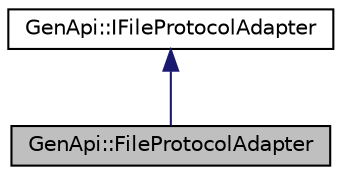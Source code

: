 digraph "GenApi::FileProtocolAdapter"
{
  edge [fontname="Helvetica",fontsize="10",labelfontname="Helvetica",labelfontsize="10"];
  node [fontname="Helvetica",fontsize="10",shape=record];
  Node1 [label="GenApi::FileProtocolAdapter",height=0.2,width=0.4,color="black", fillcolor="grey75", style="filled", fontcolor="black"];
  Node2 -> Node1 [dir="back",color="midnightblue",fontsize="10",style="solid",fontname="Helvetica"];
  Node2 [label="GenApi::IFileProtocolAdapter",height=0.2,width=0.4,color="black", fillcolor="white", style="filled",URL="$struct_gen_api_1_1_i_file_protocol_adapter.html",tooltip="Adapter between the std::iostreambuf and the SFNC Features representing the device filesystem..."];
}
